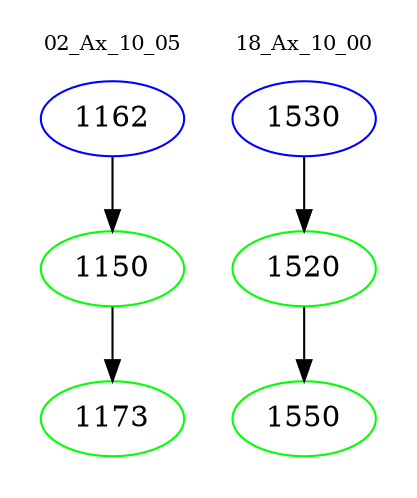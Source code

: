digraph{
subgraph cluster_0 {
color = white
label = "02_Ax_10_05";
fontsize=10;
T0_1162 [label="1162", color="blue"]
T0_1162 -> T0_1150 [color="black"]
T0_1150 [label="1150", color="green"]
T0_1150 -> T0_1173 [color="black"]
T0_1173 [label="1173", color="green"]
}
subgraph cluster_1 {
color = white
label = "18_Ax_10_00";
fontsize=10;
T1_1530 [label="1530", color="blue"]
T1_1530 -> T1_1520 [color="black"]
T1_1520 [label="1520", color="green"]
T1_1520 -> T1_1550 [color="black"]
T1_1550 [label="1550", color="green"]
}
}
